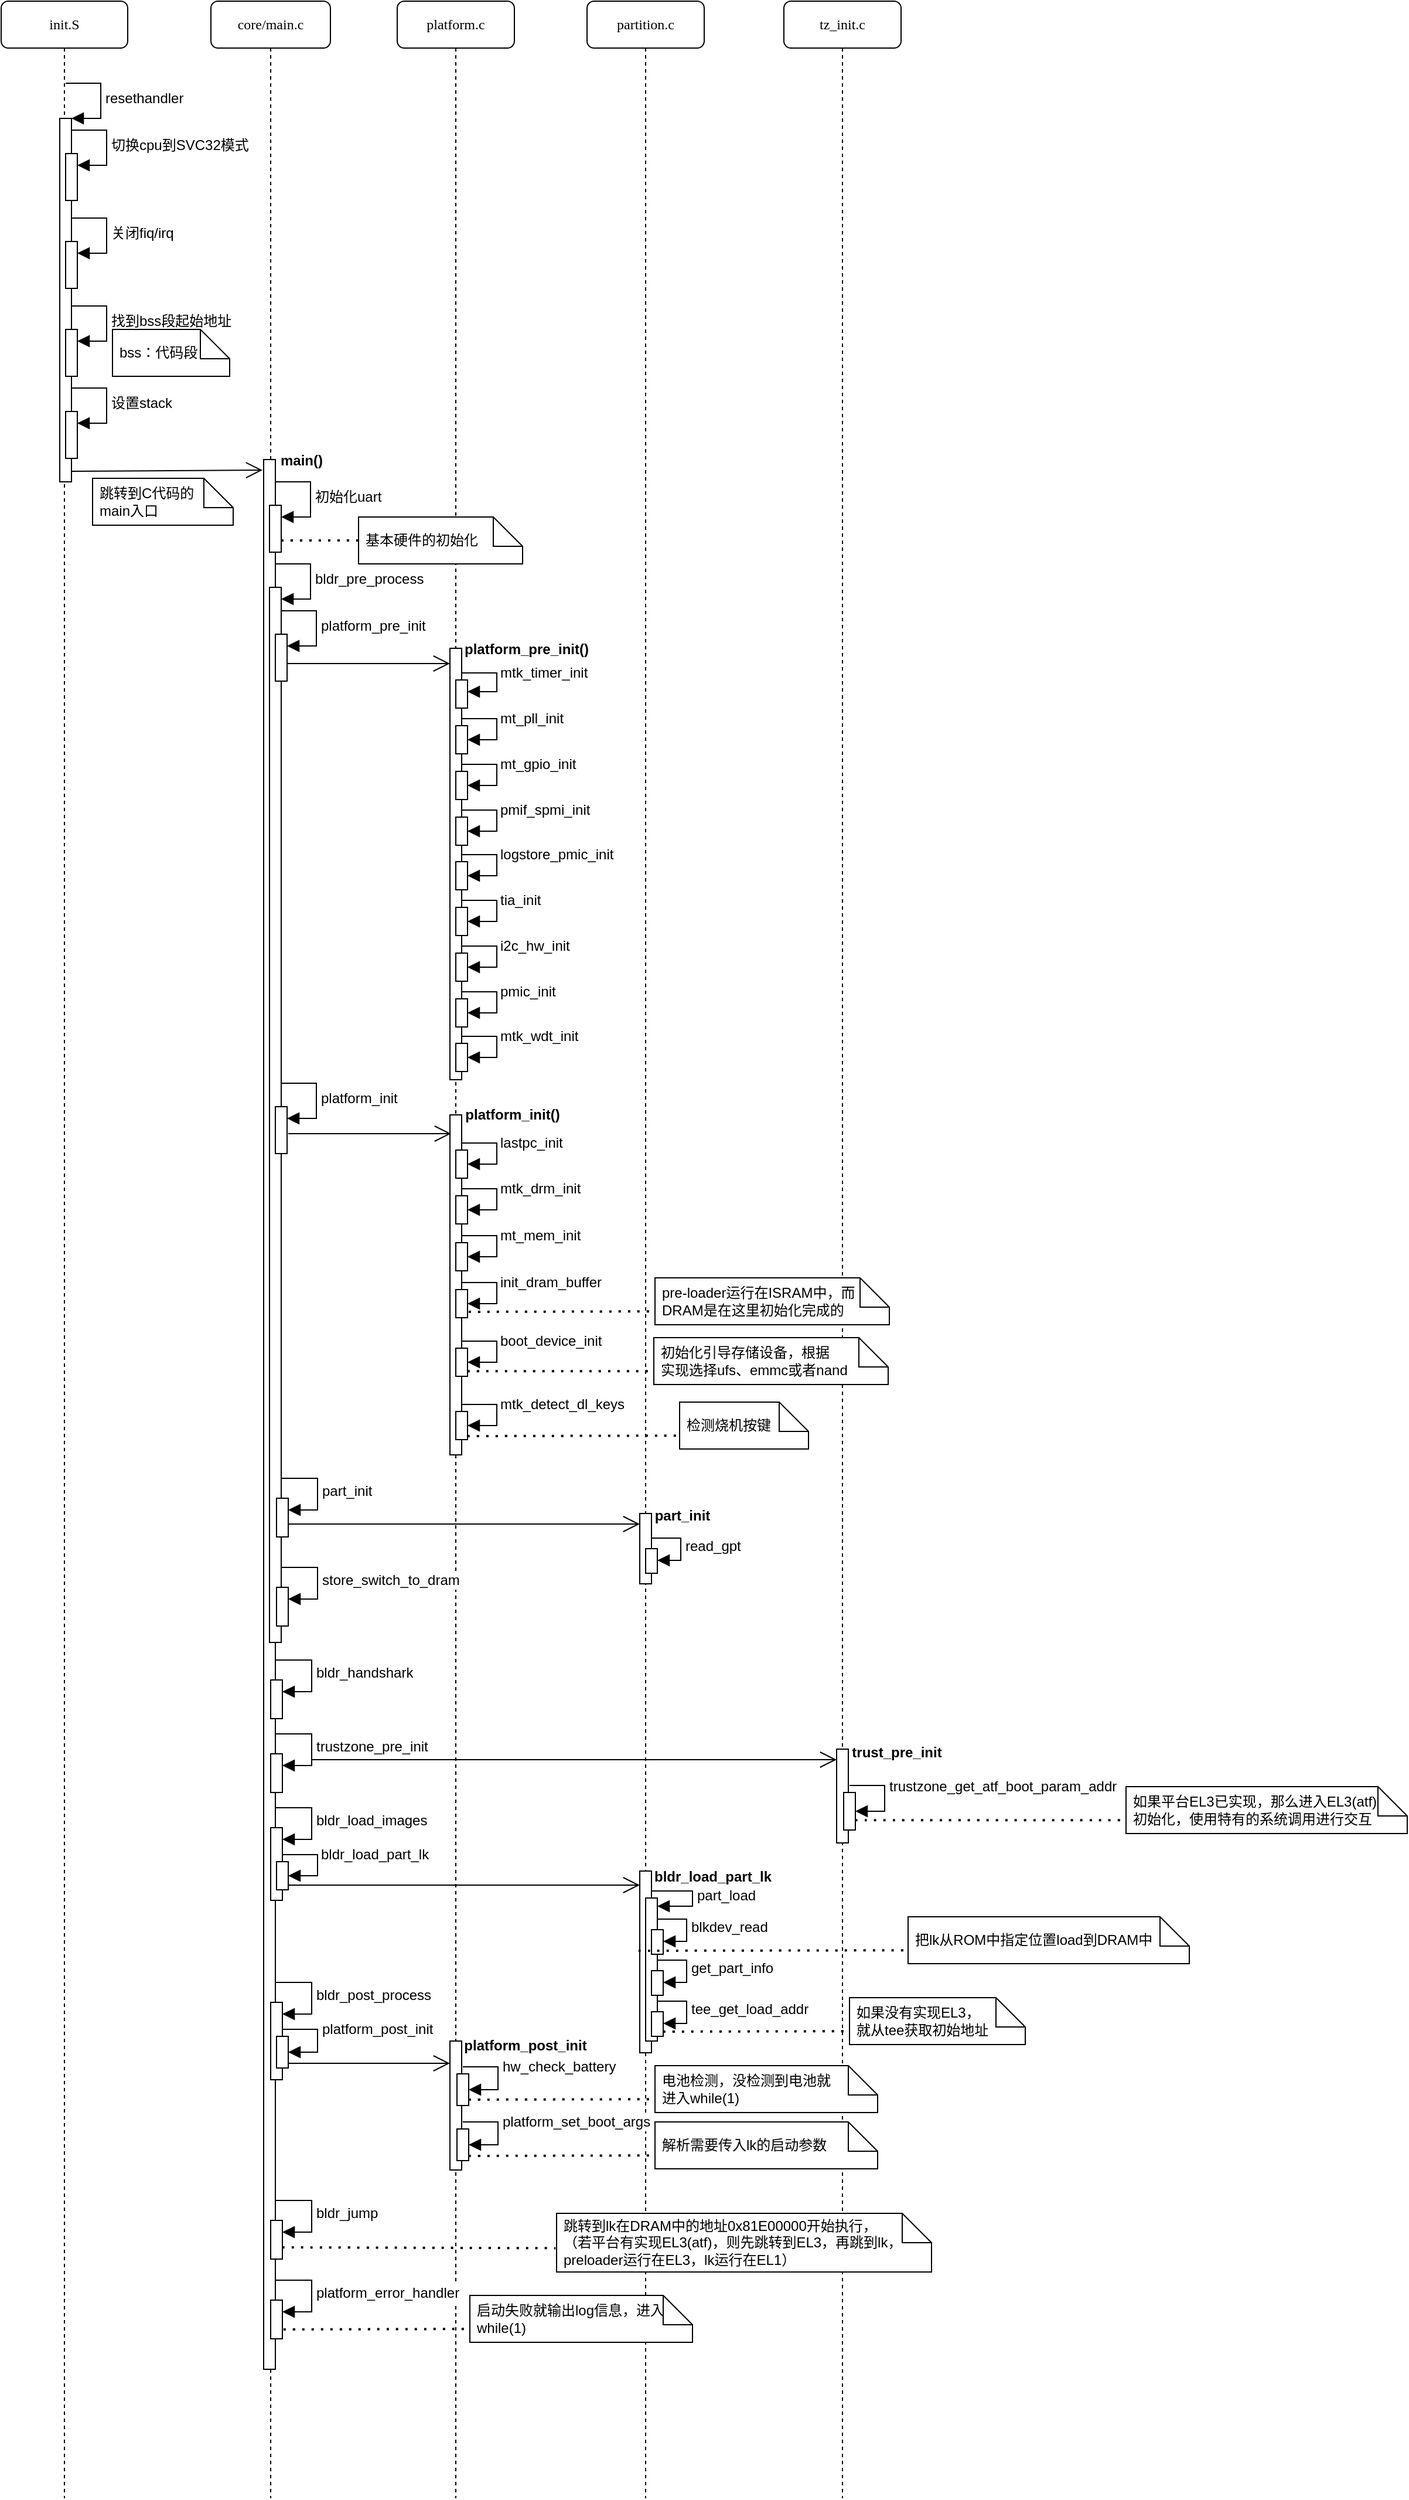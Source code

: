 <mxfile version="24.3.1" type="github">
  <diagram name="Page-1" id="13e1069c-82ec-6db2-03f1-153e76fe0fe0">
    <mxGraphModel dx="1520" dy="1689" grid="1" gridSize="10" guides="1" tooltips="1" connect="1" arrows="1" fold="1" page="1" pageScale="1" pageWidth="1100" pageHeight="850" background="none" math="0" shadow="0">
      <root>
        <mxCell id="0" />
        <mxCell id="1" parent="0" />
        <mxCell id="7baba1c4bc27f4b0-2" value="core/main.c" style="shape=umlLifeline;perimeter=lifelinePerimeter;whiteSpace=wrap;html=1;container=1;collapsible=0;recursiveResize=0;outlineConnect=0;rounded=1;shadow=0;comic=0;labelBackgroundColor=none;strokeWidth=1;fontFamily=Verdana;fontSize=12;align=center;" parent="1" vertex="1">
          <mxGeometry x="271" y="80" width="102" height="2130" as="geometry" />
        </mxCell>
        <mxCell id="7baba1c4bc27f4b0-10" value="" style="html=1;points=[];perimeter=orthogonalPerimeter;rounded=0;shadow=0;comic=0;labelBackgroundColor=none;strokeWidth=1;fontFamily=Verdana;fontSize=12;align=center;" parent="7baba1c4bc27f4b0-2" vertex="1">
          <mxGeometry x="45" y="391" width="10" height="1629" as="geometry" />
        </mxCell>
        <mxCell id="6mQwVuw__EwqTpGxD2V3-46" value="" style="html=1;points=[[0,0,0,0,5],[0,1,0,0,-5],[1,0,0,0,5],[1,1,0,0,-5]];perimeter=orthogonalPerimeter;outlineConnect=0;targetShapes=umlLifeline;portConstraint=eastwest;newEdgeStyle={&quot;curved&quot;:0,&quot;rounded&quot;:0};" vertex="1" parent="7baba1c4bc27f4b0-2">
          <mxGeometry x="50" y="430" width="10" height="40" as="geometry" />
        </mxCell>
        <mxCell id="6mQwVuw__EwqTpGxD2V3-47" value="初始化uart" style="html=1;align=left;spacingLeft=2;endArrow=block;rounded=0;edgeStyle=orthogonalEdgeStyle;curved=0;rounded=0;fontSize=12;startSize=8;endSize=8;" edge="1" target="6mQwVuw__EwqTpGxD2V3-46" parent="7baba1c4bc27f4b0-2">
          <mxGeometry relative="1" as="geometry">
            <mxPoint x="55" y="410" as="sourcePoint" />
            <Array as="points">
              <mxPoint x="85" y="440" />
            </Array>
          </mxGeometry>
        </mxCell>
        <mxCell id="6mQwVuw__EwqTpGxD2V3-48" value="" style="html=1;points=[[0,0,0,0,5],[0,1,0,0,-5],[1,0,0,0,5],[1,1,0,0,-5]];perimeter=orthogonalPerimeter;outlineConnect=0;targetShapes=umlLifeline;portConstraint=eastwest;newEdgeStyle={&quot;curved&quot;:0,&quot;rounded&quot;:0};" vertex="1" parent="7baba1c4bc27f4b0-2">
          <mxGeometry x="50" y="500" width="10" height="900" as="geometry" />
        </mxCell>
        <mxCell id="6mQwVuw__EwqTpGxD2V3-49" value="bldr_pre_process" style="html=1;align=left;spacingLeft=2;endArrow=block;rounded=0;edgeStyle=orthogonalEdgeStyle;curved=0;rounded=0;fontSize=12;startSize=8;endSize=8;" edge="1" target="6mQwVuw__EwqTpGxD2V3-48" parent="7baba1c4bc27f4b0-2">
          <mxGeometry relative="1" as="geometry">
            <mxPoint x="55" y="480" as="sourcePoint" />
            <Array as="points">
              <mxPoint x="85" y="510" />
            </Array>
          </mxGeometry>
        </mxCell>
        <mxCell id="6mQwVuw__EwqTpGxD2V3-54" value="" style="html=1;points=[[0,0,0,0,5],[0,1,0,0,-5],[1,0,0,0,5],[1,1,0,0,-5]];perimeter=orthogonalPerimeter;outlineConnect=0;targetShapes=umlLifeline;portConstraint=eastwest;newEdgeStyle={&quot;curved&quot;:0,&quot;rounded&quot;:0};" vertex="1" parent="7baba1c4bc27f4b0-2">
          <mxGeometry x="55" y="540" width="10" height="40" as="geometry" />
        </mxCell>
        <mxCell id="6mQwVuw__EwqTpGxD2V3-55" value="platform_pre_init" style="html=1;align=left;spacingLeft=2;endArrow=block;rounded=0;edgeStyle=orthogonalEdgeStyle;curved=0;rounded=0;fontSize=12;startSize=8;endSize=8;" edge="1" target="6mQwVuw__EwqTpGxD2V3-54" parent="7baba1c4bc27f4b0-2">
          <mxGeometry relative="1" as="geometry">
            <mxPoint x="60" y="520" as="sourcePoint" />
            <Array as="points">
              <mxPoint x="90" y="550" />
            </Array>
          </mxGeometry>
        </mxCell>
        <mxCell id="6mQwVuw__EwqTpGxD2V3-56" value="" style="endArrow=open;endFill=1;endSize=12;html=1;rounded=0;fontSize=12;curved=1;" edge="1" parent="7baba1c4bc27f4b0-2" target="7baba1c4bc27f4b0-13">
          <mxGeometry width="160" relative="1" as="geometry">
            <mxPoint x="65" y="565" as="sourcePoint" />
            <mxPoint x="225" y="565" as="targetPoint" />
          </mxGeometry>
        </mxCell>
        <mxCell id="6mQwVuw__EwqTpGxD2V3-57" value="main()" style="text;align=center;fontStyle=1;verticalAlign=middle;spacingLeft=3;spacingRight=3;strokeColor=none;rotatable=0;points=[[0,0.5],[1,0.5]];portConstraint=eastwest;html=1;" vertex="1" parent="7baba1c4bc27f4b0-2">
          <mxGeometry x="50" y="379" width="54" height="26" as="geometry" />
        </mxCell>
        <mxCell id="6mQwVuw__EwqTpGxD2V3-60" value="" style="html=1;points=[[0,0,0,0,5],[0,1,0,0,-5],[1,0,0,0,5],[1,1,0,0,-5]];perimeter=orthogonalPerimeter;outlineConnect=0;targetShapes=umlLifeline;portConstraint=eastwest;newEdgeStyle={&quot;curved&quot;:0,&quot;rounded&quot;:0};" vertex="1" parent="7baba1c4bc27f4b0-2">
          <mxGeometry x="55" y="943" width="10" height="40" as="geometry" />
        </mxCell>
        <mxCell id="6mQwVuw__EwqTpGxD2V3-61" value="platform_init" style="html=1;align=left;spacingLeft=2;endArrow=block;rounded=0;edgeStyle=orthogonalEdgeStyle;curved=0;rounded=0;fontSize=12;startSize=8;endSize=8;" edge="1" target="6mQwVuw__EwqTpGxD2V3-60" parent="7baba1c4bc27f4b0-2">
          <mxGeometry relative="1" as="geometry">
            <mxPoint x="60" y="923" as="sourcePoint" />
            <Array as="points">
              <mxPoint x="90" y="953" />
            </Array>
          </mxGeometry>
        </mxCell>
        <mxCell id="6mQwVuw__EwqTpGxD2V3-102" value="" style="endArrow=none;dashed=1;html=1;dashPattern=1 3;strokeWidth=2;rounded=0;fontSize=12;startSize=8;endSize=8;curved=1;entryX=0;entryY=0.5;entryDx=0;entryDy=0;" edge="1" parent="7baba1c4bc27f4b0-2" target="6mQwVuw__EwqTpGxD2V3-53">
          <mxGeometry width="50" height="50" relative="1" as="geometry">
            <mxPoint x="60" y="460" as="sourcePoint" />
            <mxPoint x="149.5" y="460" as="targetPoint" />
          </mxGeometry>
        </mxCell>
        <mxCell id="6mQwVuw__EwqTpGxD2V3-136" value="" style="endArrow=open;endFill=1;endSize=12;html=1;rounded=0;fontSize=12;curved=1;" edge="1" parent="7baba1c4bc27f4b0-2" target="6mQwVuw__EwqTpGxD2V3-135">
          <mxGeometry width="160" relative="1" as="geometry">
            <mxPoint x="66" y="1759" as="sourcePoint" />
            <mxPoint x="226" y="1759" as="targetPoint" />
          </mxGeometry>
        </mxCell>
        <mxCell id="6mQwVuw__EwqTpGxD2V3-156" value="" style="endArrow=open;endFill=1;endSize=12;html=1;rounded=0;fontSize=12;curved=1;" edge="1" parent="7baba1c4bc27f4b0-2" target="6mQwVuw__EwqTpGxD2V3-157">
          <mxGeometry width="160" relative="1" as="geometry">
            <mxPoint x="86" y="1500" as="sourcePoint" />
            <mxPoint x="246" y="1500" as="targetPoint" />
          </mxGeometry>
        </mxCell>
        <mxCell id="6mQwVuw__EwqTpGxD2V3-165" value="" style="endArrow=open;endFill=1;endSize=12;html=1;rounded=0;fontSize=12;curved=1;" edge="1" parent="7baba1c4bc27f4b0-2" target="6mQwVuw__EwqTpGxD2V3-164">
          <mxGeometry width="160" relative="1" as="geometry">
            <mxPoint x="66" y="1607" as="sourcePoint" />
            <mxPoint x="226" y="1607" as="targetPoint" />
          </mxGeometry>
        </mxCell>
        <mxCell id="6mQwVuw__EwqTpGxD2V3-188" value="" style="endArrow=open;endFill=1;endSize=12;html=1;rounded=0;fontSize=12;curved=1;" edge="1" parent="7baba1c4bc27f4b0-2" target="6mQwVuw__EwqTpGxD2V3-187">
          <mxGeometry width="160" relative="1" as="geometry">
            <mxPoint x="66" y="1299" as="sourcePoint" />
            <mxPoint x="226" y="1299" as="targetPoint" />
          </mxGeometry>
        </mxCell>
        <mxCell id="7baba1c4bc27f4b0-3" value="platform.c" style="shape=umlLifeline;perimeter=lifelinePerimeter;whiteSpace=wrap;html=1;container=1;collapsible=0;recursiveResize=0;outlineConnect=0;rounded=1;shadow=0;comic=0;labelBackgroundColor=none;strokeWidth=1;fontFamily=Verdana;fontSize=12;align=center;" parent="1" vertex="1">
          <mxGeometry x="430" y="80" width="100" height="2130" as="geometry" />
        </mxCell>
        <mxCell id="7baba1c4bc27f4b0-13" value="" style="html=1;points=[];perimeter=orthogonalPerimeter;rounded=0;shadow=0;comic=0;labelBackgroundColor=none;strokeWidth=1;fontFamily=Verdana;fontSize=12;align=center;" parent="7baba1c4bc27f4b0-3" vertex="1">
          <mxGeometry x="45" y="552" width="10" height="368" as="geometry" />
        </mxCell>
        <mxCell id="6mQwVuw__EwqTpGxD2V3-62" value="" style="html=1;points=[[0,0,0,0,5],[0,1,0,0,-5],[1,0,0,0,5],[1,1,0,0,-5]];perimeter=orthogonalPerimeter;outlineConnect=0;targetShapes=umlLifeline;portConstraint=eastwest;newEdgeStyle={&quot;curved&quot;:0,&quot;rounded&quot;:0};" vertex="1" parent="7baba1c4bc27f4b0-3">
          <mxGeometry x="50" y="579" width="10" height="24" as="geometry" />
        </mxCell>
        <mxCell id="6mQwVuw__EwqTpGxD2V3-63" value="mtk_timer_init" style="html=1;align=left;spacingLeft=2;endArrow=block;rounded=0;edgeStyle=orthogonalEdgeStyle;curved=0;rounded=0;fontSize=12;startSize=8;endSize=8;" edge="1" target="6mQwVuw__EwqTpGxD2V3-62" parent="7baba1c4bc27f4b0-3">
          <mxGeometry relative="1" as="geometry">
            <mxPoint x="55" y="559" as="sourcePoint" />
            <Array as="points">
              <mxPoint x="55" y="573" />
              <mxPoint x="85" y="573" />
              <mxPoint x="85" y="589" />
            </Array>
          </mxGeometry>
        </mxCell>
        <mxCell id="6mQwVuw__EwqTpGxD2V3-135" value="" style="html=1;points=[[0,0,0,0,5],[0,1,0,0,-5],[1,0,0,0,5],[1,1,0,0,-5]];perimeter=orthogonalPerimeter;outlineConnect=0;targetShapes=umlLifeline;portConstraint=eastwest;newEdgeStyle={&quot;curved&quot;:0,&quot;rounded&quot;:0};" vertex="1" parent="7baba1c4bc27f4b0-3">
          <mxGeometry x="45" y="1740" width="10" height="110" as="geometry" />
        </mxCell>
        <mxCell id="7baba1c4bc27f4b0-4" value="partition.c" style="shape=umlLifeline;perimeter=lifelinePerimeter;whiteSpace=wrap;html=1;container=1;collapsible=0;recursiveResize=0;outlineConnect=0;rounded=1;shadow=0;comic=0;labelBackgroundColor=none;strokeWidth=1;fontFamily=Verdana;fontSize=12;align=center;" parent="1" vertex="1">
          <mxGeometry x="592" y="80" width="100" height="2130" as="geometry" />
        </mxCell>
        <mxCell id="6mQwVuw__EwqTpGxD2V3-164" value="" style="html=1;points=[[0,0,0,0,5],[0,1,0,0,-5],[1,0,0,0,5],[1,1,0,0,-5]];perimeter=orthogonalPerimeter;outlineConnect=0;targetShapes=umlLifeline;portConstraint=eastwest;newEdgeStyle={&quot;curved&quot;:0,&quot;rounded&quot;:0};" vertex="1" parent="7baba1c4bc27f4b0-4">
          <mxGeometry x="45" y="1595" width="10" height="155" as="geometry" />
        </mxCell>
        <mxCell id="6mQwVuw__EwqTpGxD2V3-187" value="" style="html=1;points=[[0,0,0,0,5],[0,1,0,0,-5],[1,0,0,0,5],[1,1,0,0,-5]];perimeter=orthogonalPerimeter;outlineConnect=0;targetShapes=umlLifeline;portConstraint=eastwest;newEdgeStyle={&quot;curved&quot;:0,&quot;rounded&quot;:0};" vertex="1" parent="7baba1c4bc27f4b0-4">
          <mxGeometry x="45" y="1290" width="10" height="60" as="geometry" />
        </mxCell>
        <mxCell id="7baba1c4bc27f4b0-5" value="tz_init.c" style="shape=umlLifeline;perimeter=lifelinePerimeter;whiteSpace=wrap;html=1;container=1;collapsible=0;recursiveResize=0;outlineConnect=0;rounded=1;shadow=0;comic=0;labelBackgroundColor=none;strokeWidth=1;fontFamily=Verdana;fontSize=12;align=center;" parent="1" vertex="1">
          <mxGeometry x="760" y="80" width="100" height="2130" as="geometry" />
        </mxCell>
        <mxCell id="6mQwVuw__EwqTpGxD2V3-157" value="" style="html=1;points=[[0,0,0,0,5],[0,1,0,0,-5],[1,0,0,0,5],[1,1,0,0,-5]];perimeter=orthogonalPerimeter;outlineConnect=0;targetShapes=umlLifeline;portConstraint=eastwest;newEdgeStyle={&quot;curved&quot;:0,&quot;rounded&quot;:0};" vertex="1" parent="7baba1c4bc27f4b0-5">
          <mxGeometry x="45" y="1491" width="10" height="80" as="geometry" />
        </mxCell>
        <mxCell id="7baba1c4bc27f4b0-8" value="init.S" style="shape=umlLifeline;perimeter=lifelinePerimeter;whiteSpace=wrap;html=1;container=1;collapsible=0;recursiveResize=0;outlineConnect=0;rounded=1;shadow=0;comic=0;labelBackgroundColor=none;strokeWidth=1;fontFamily=Verdana;fontSize=12;align=center;" parent="1" vertex="1">
          <mxGeometry x="92" y="80" width="108" height="2130" as="geometry" />
        </mxCell>
        <mxCell id="7baba1c4bc27f4b0-9" value="" style="html=1;points=[];perimeter=orthogonalPerimeter;rounded=0;shadow=0;comic=0;labelBackgroundColor=none;strokeWidth=1;fontFamily=Verdana;fontSize=12;align=center;" parent="7baba1c4bc27f4b0-8" vertex="1">
          <mxGeometry x="50" y="100" width="10" height="310" as="geometry" />
        </mxCell>
        <mxCell id="6mQwVuw__EwqTpGxD2V3-3" value="resethandler" style="html=1;align=left;spacingLeft=2;endArrow=block;rounded=0;edgeStyle=orthogonalEdgeStyle;curved=0;rounded=0;fontSize=12;startSize=8;endSize=8;" edge="1" parent="7baba1c4bc27f4b0-8">
          <mxGeometry x="0.012" relative="1" as="geometry">
            <mxPoint x="55" y="70" as="sourcePoint" />
            <Array as="points">
              <mxPoint x="85" y="100" />
            </Array>
            <mxPoint x="60" y="100" as="targetPoint" />
            <mxPoint as="offset" />
          </mxGeometry>
        </mxCell>
        <mxCell id="6mQwVuw__EwqTpGxD2V3-4" value="" style="html=1;points=[[0,0,0,0,5],[0,1,0,0,-5],[1,0,0,0,5],[1,1,0,0,-5]];perimeter=orthogonalPerimeter;outlineConnect=0;targetShapes=umlLifeline;portConstraint=eastwest;newEdgeStyle={&quot;curved&quot;:0,&quot;rounded&quot;:0};" vertex="1" parent="7baba1c4bc27f4b0-8">
          <mxGeometry x="55" y="130" width="10" height="40" as="geometry" />
        </mxCell>
        <mxCell id="6mQwVuw__EwqTpGxD2V3-5" value="切换cpu到SVC32模式" style="html=1;align=left;spacingLeft=2;endArrow=block;rounded=0;edgeStyle=orthogonalEdgeStyle;curved=0;rounded=0;fontSize=12;startSize=8;endSize=8;" edge="1" target="6mQwVuw__EwqTpGxD2V3-4" parent="7baba1c4bc27f4b0-8">
          <mxGeometry relative="1" as="geometry">
            <mxPoint x="60" y="110" as="sourcePoint" />
            <Array as="points">
              <mxPoint x="90" y="140" />
            </Array>
          </mxGeometry>
        </mxCell>
        <mxCell id="6mQwVuw__EwqTpGxD2V3-6" value="" style="html=1;points=[[0,0,0,0,5],[0,1,0,0,-5],[1,0,0,0,5],[1,1,0,0,-5]];perimeter=orthogonalPerimeter;outlineConnect=0;targetShapes=umlLifeline;portConstraint=eastwest;newEdgeStyle={&quot;curved&quot;:0,&quot;rounded&quot;:0};" vertex="1" parent="7baba1c4bc27f4b0-8">
          <mxGeometry x="55" y="205" width="10" height="40" as="geometry" />
        </mxCell>
        <mxCell id="6mQwVuw__EwqTpGxD2V3-7" value="关闭fiq/irq" style="html=1;align=left;spacingLeft=2;endArrow=block;rounded=0;edgeStyle=orthogonalEdgeStyle;curved=0;rounded=0;fontSize=12;startSize=8;endSize=8;" edge="1" target="6mQwVuw__EwqTpGxD2V3-6" parent="7baba1c4bc27f4b0-8">
          <mxGeometry relative="1" as="geometry">
            <mxPoint x="60" y="185" as="sourcePoint" />
            <Array as="points">
              <mxPoint x="90" y="215" />
            </Array>
          </mxGeometry>
        </mxCell>
        <mxCell id="6mQwVuw__EwqTpGxD2V3-8" value="" style="html=1;points=[[0,0,0,0,5],[0,1,0,0,-5],[1,0,0,0,5],[1,1,0,0,-5]];perimeter=orthogonalPerimeter;outlineConnect=0;targetShapes=umlLifeline;portConstraint=eastwest;newEdgeStyle={&quot;curved&quot;:0,&quot;rounded&quot;:0};" vertex="1" parent="7baba1c4bc27f4b0-8">
          <mxGeometry x="55" y="280" width="10" height="40" as="geometry" />
        </mxCell>
        <mxCell id="6mQwVuw__EwqTpGxD2V3-9" value="找到bss段起始地址" style="html=1;align=left;spacingLeft=2;endArrow=block;rounded=0;edgeStyle=orthogonalEdgeStyle;curved=0;rounded=0;fontSize=12;startSize=8;endSize=8;" edge="1" target="6mQwVuw__EwqTpGxD2V3-8" parent="7baba1c4bc27f4b0-8">
          <mxGeometry relative="1" as="geometry">
            <mxPoint x="60" y="260" as="sourcePoint" />
            <Array as="points">
              <mxPoint x="90" y="290" />
            </Array>
          </mxGeometry>
        </mxCell>
        <mxCell id="6mQwVuw__EwqTpGxD2V3-15" value="" style="shape=note2;size=25;childLayout=stackLayout;horizontalStack=0;resizeParent=1;resizeParentMax=0;resizeLast=0;collapsible=0;marginBottom=0;html=1;container=1;" vertex="1" parent="7baba1c4bc27f4b0-8">
          <mxGeometry x="95" y="280" width="100" height="40" as="geometry" />
        </mxCell>
        <mxCell id="6mQwVuw__EwqTpGxD2V3-17" value="bss：代码段" style="text;html=1;strokeColor=none;fillColor=none;align=left;verticalAlign=middle;spacingLeft=4;spacingRight=4;overflow=hidden;rotatable=0;points=[[0,0.5],[1,0.5]];portConstraint=eastwest;whiteSpace=wrap;" vertex="1" parent="6mQwVuw__EwqTpGxD2V3-15">
          <mxGeometry width="100" height="40" as="geometry" />
        </mxCell>
        <mxCell id="6mQwVuw__EwqTpGxD2V3-24" value="" style="html=1;points=[[0,0,0,0,5],[0,1,0,0,-5],[1,0,0,0,5],[1,1,0,0,-5]];perimeter=orthogonalPerimeter;outlineConnect=0;targetShapes=umlLifeline;portConstraint=eastwest;newEdgeStyle={&quot;curved&quot;:0,&quot;rounded&quot;:0};" vertex="1" parent="7baba1c4bc27f4b0-8">
          <mxGeometry x="55" y="350" width="10" height="40" as="geometry" />
        </mxCell>
        <mxCell id="6mQwVuw__EwqTpGxD2V3-25" value="设置stack" style="html=1;align=left;spacingLeft=2;endArrow=block;rounded=0;edgeStyle=orthogonalEdgeStyle;curved=0;rounded=0;fontSize=12;startSize=8;endSize=8;" edge="1" target="6mQwVuw__EwqTpGxD2V3-24" parent="7baba1c4bc27f4b0-8">
          <mxGeometry x="0.012" relative="1" as="geometry">
            <mxPoint x="60" y="330" as="sourcePoint" />
            <Array as="points">
              <mxPoint x="90" y="360" />
            </Array>
            <mxPoint as="offset" />
          </mxGeometry>
        </mxCell>
        <mxCell id="6mQwVuw__EwqTpGxD2V3-30" value="" style="endArrow=open;endFill=1;endSize=12;html=1;rounded=0;fontSize=12;curved=1;" edge="1" parent="7baba1c4bc27f4b0-8">
          <mxGeometry width="160" relative="1" as="geometry">
            <mxPoint x="60" y="401" as="sourcePoint" />
            <mxPoint x="223" y="400" as="targetPoint" />
          </mxGeometry>
        </mxCell>
        <mxCell id="6mQwVuw__EwqTpGxD2V3-42" value="" style="shape=note2;size=25;childLayout=stackLayout;horizontalStack=0;resizeParent=1;resizeParentMax=0;resizeLast=0;collapsible=0;marginBottom=0;html=1;container=1;" vertex="1" parent="1">
          <mxGeometry x="170" y="487" width="120" height="40" as="geometry" />
        </mxCell>
        <mxCell id="6mQwVuw__EwqTpGxD2V3-43" value="跳转到C代码&lt;span style=&quot;background-color: initial;&quot;&gt;的&lt;/span&gt;&lt;div&gt;&lt;span style=&quot;background-color: initial;&quot;&gt;main&lt;/span&gt;&lt;span style=&quot;background-color: initial;&quot;&gt;入口&lt;/span&gt;&lt;/div&gt;" style="text;html=1;strokeColor=none;fillColor=none;align=left;verticalAlign=middle;spacingLeft=4;spacingRight=4;overflow=hidden;rotatable=0;points=[[0,0.5],[1,0.5]];portConstraint=eastwest;whiteSpace=wrap;" vertex="1" parent="6mQwVuw__EwqTpGxD2V3-42">
          <mxGeometry width="120" height="40" as="geometry" />
        </mxCell>
        <mxCell id="6mQwVuw__EwqTpGxD2V3-52" value="" style="shape=note2;size=25;childLayout=stackLayout;horizontalStack=0;resizeParent=1;resizeParentMax=0;resizeLast=0;collapsible=0;marginBottom=0;html=1;container=1;" vertex="1" parent="1">
          <mxGeometry x="397" y="520" width="140" height="40" as="geometry" />
        </mxCell>
        <mxCell id="6mQwVuw__EwqTpGxD2V3-53" value="基本硬件的&lt;span style=&quot;background-color: initial;&quot;&gt;初始化&lt;/span&gt;" style="text;html=1;strokeColor=none;fillColor=none;align=left;verticalAlign=middle;spacingLeft=4;spacingRight=4;overflow=hidden;rotatable=0;points=[[0,0.5],[1,0.5]];portConstraint=eastwest;whiteSpace=wrap;" vertex="1" parent="6mQwVuw__EwqTpGxD2V3-52">
          <mxGeometry width="140" height="40" as="geometry" />
        </mxCell>
        <mxCell id="6mQwVuw__EwqTpGxD2V3-59" value="platform_pre_init()" style="text;align=center;fontStyle=1;verticalAlign=middle;spacingLeft=3;spacingRight=3;strokeColor=none;rotatable=0;points=[[0,0.5],[1,0.5]];portConstraint=eastwest;html=1;" vertex="1" parent="1">
          <mxGeometry x="500" y="620" width="80" height="26" as="geometry" />
        </mxCell>
        <mxCell id="6mQwVuw__EwqTpGxD2V3-66" value="" style="html=1;points=[[0,0,0,0,5],[0,1,0,0,-5],[1,0,0,0,5],[1,1,0,0,-5]];perimeter=orthogonalPerimeter;outlineConnect=0;targetShapes=umlLifeline;portConstraint=eastwest;newEdgeStyle={&quot;curved&quot;:0,&quot;rounded&quot;:0};" vertex="1" parent="1">
          <mxGeometry x="480" y="698" width="10" height="24" as="geometry" />
        </mxCell>
        <mxCell id="6mQwVuw__EwqTpGxD2V3-67" value="mt_pll_init" style="html=1;align=left;spacingLeft=2;endArrow=block;rounded=0;edgeStyle=orthogonalEdgeStyle;curved=0;rounded=0;fontSize=12;startSize=8;endSize=8;" edge="1" parent="1" target="6mQwVuw__EwqTpGxD2V3-66">
          <mxGeometry relative="1" as="geometry">
            <mxPoint x="500" y="692" as="sourcePoint" />
            <Array as="points">
              <mxPoint x="485" y="692" />
              <mxPoint x="515" y="692" />
              <mxPoint x="515" y="708" />
            </Array>
          </mxGeometry>
        </mxCell>
        <mxCell id="6mQwVuw__EwqTpGxD2V3-68" value="" style="html=1;points=[[0,0,0,0,5],[0,1,0,0,-5],[1,0,0,0,5],[1,1,0,0,-5]];perimeter=orthogonalPerimeter;outlineConnect=0;targetShapes=umlLifeline;portConstraint=eastwest;newEdgeStyle={&quot;curved&quot;:0,&quot;rounded&quot;:0};" vertex="1" parent="1">
          <mxGeometry x="480" y="737" width="10" height="24" as="geometry" />
        </mxCell>
        <mxCell id="6mQwVuw__EwqTpGxD2V3-69" value="mt_gpio_init" style="html=1;align=left;spacingLeft=2;endArrow=block;rounded=0;edgeStyle=orthogonalEdgeStyle;curved=0;rounded=0;fontSize=12;startSize=8;endSize=8;" edge="1" parent="1" target="6mQwVuw__EwqTpGxD2V3-68">
          <mxGeometry x="0.004" relative="1" as="geometry">
            <mxPoint x="500" y="731" as="sourcePoint" />
            <Array as="points">
              <mxPoint x="485" y="731" />
              <mxPoint x="515" y="731" />
              <mxPoint x="515" y="747" />
            </Array>
            <mxPoint as="offset" />
          </mxGeometry>
        </mxCell>
        <mxCell id="6mQwVuw__EwqTpGxD2V3-70" value="" style="html=1;points=[[0,0,0,0,5],[0,1,0,0,-5],[1,0,0,0,5],[1,1,0,0,-5]];perimeter=orthogonalPerimeter;outlineConnect=0;targetShapes=umlLifeline;portConstraint=eastwest;newEdgeStyle={&quot;curved&quot;:0,&quot;rounded&quot;:0};" vertex="1" parent="1">
          <mxGeometry x="480" y="776" width="10" height="24" as="geometry" />
        </mxCell>
        <mxCell id="6mQwVuw__EwqTpGxD2V3-71" value="pmif_spmi_init" style="html=1;align=left;spacingLeft=2;endArrow=block;rounded=0;edgeStyle=orthogonalEdgeStyle;curved=0;rounded=0;fontSize=12;startSize=8;endSize=8;" edge="1" parent="1" target="6mQwVuw__EwqTpGxD2V3-70">
          <mxGeometry x="0.004" relative="1" as="geometry">
            <mxPoint x="500" y="770" as="sourcePoint" />
            <Array as="points">
              <mxPoint x="485" y="770" />
              <mxPoint x="515" y="770" />
              <mxPoint x="515" y="786" />
            </Array>
            <mxPoint as="offset" />
          </mxGeometry>
        </mxCell>
        <mxCell id="6mQwVuw__EwqTpGxD2V3-72" value="" style="html=1;points=[[0,0,0,0,5],[0,1,0,0,-5],[1,0,0,0,5],[1,1,0,0,-5]];perimeter=orthogonalPerimeter;outlineConnect=0;targetShapes=umlLifeline;portConstraint=eastwest;newEdgeStyle={&quot;curved&quot;:0,&quot;rounded&quot;:0};" vertex="1" parent="1">
          <mxGeometry x="480" y="814" width="10" height="24" as="geometry" />
        </mxCell>
        <mxCell id="6mQwVuw__EwqTpGxD2V3-73" value="logstore_pmic_init" style="html=1;align=left;spacingLeft=2;endArrow=block;rounded=0;edgeStyle=orthogonalEdgeStyle;curved=0;rounded=0;fontSize=12;startSize=8;endSize=8;" edge="1" parent="1" target="6mQwVuw__EwqTpGxD2V3-72">
          <mxGeometry x="0.004" relative="1" as="geometry">
            <mxPoint x="500" y="808" as="sourcePoint" />
            <Array as="points">
              <mxPoint x="485" y="808" />
              <mxPoint x="515" y="808" />
              <mxPoint x="515" y="824" />
            </Array>
            <mxPoint as="offset" />
          </mxGeometry>
        </mxCell>
        <mxCell id="6mQwVuw__EwqTpGxD2V3-74" value="" style="html=1;points=[[0,0,0,0,5],[0,1,0,0,-5],[1,0,0,0,5],[1,1,0,0,-5]];perimeter=orthogonalPerimeter;outlineConnect=0;targetShapes=umlLifeline;portConstraint=eastwest;newEdgeStyle={&quot;curved&quot;:0,&quot;rounded&quot;:0};" vertex="1" parent="1">
          <mxGeometry x="480" y="853" width="10" height="24" as="geometry" />
        </mxCell>
        <mxCell id="6mQwVuw__EwqTpGxD2V3-75" value="tia_init" style="html=1;align=left;spacingLeft=2;endArrow=block;rounded=0;edgeStyle=orthogonalEdgeStyle;curved=0;rounded=0;fontSize=12;startSize=8;endSize=8;" edge="1" parent="1" target="6mQwVuw__EwqTpGxD2V3-74">
          <mxGeometry x="0.004" relative="1" as="geometry">
            <mxPoint x="500" y="847" as="sourcePoint" />
            <Array as="points">
              <mxPoint x="485" y="847" />
              <mxPoint x="515" y="847" />
              <mxPoint x="515" y="863" />
            </Array>
            <mxPoint as="offset" />
          </mxGeometry>
        </mxCell>
        <mxCell id="6mQwVuw__EwqTpGxD2V3-77" value="" style="html=1;points=[[0,0,0,0,5],[0,1,0,0,-5],[1,0,0,0,5],[1,1,0,0,-5]];perimeter=orthogonalPerimeter;outlineConnect=0;targetShapes=umlLifeline;portConstraint=eastwest;newEdgeStyle={&quot;curved&quot;:0,&quot;rounded&quot;:0};" vertex="1" parent="1">
          <mxGeometry x="480" y="892" width="10" height="24" as="geometry" />
        </mxCell>
        <mxCell id="6mQwVuw__EwqTpGxD2V3-78" value="i2c_hw_init" style="html=1;align=left;spacingLeft=2;endArrow=block;rounded=0;edgeStyle=orthogonalEdgeStyle;curved=0;rounded=0;fontSize=12;startSize=8;endSize=8;" edge="1" parent="1" target="6mQwVuw__EwqTpGxD2V3-77">
          <mxGeometry x="0.004" relative="1" as="geometry">
            <mxPoint x="500" y="886" as="sourcePoint" />
            <Array as="points">
              <mxPoint x="485" y="886" />
              <mxPoint x="515" y="886" />
              <mxPoint x="515" y="902" />
            </Array>
            <mxPoint as="offset" />
          </mxGeometry>
        </mxCell>
        <mxCell id="6mQwVuw__EwqTpGxD2V3-79" value="" style="html=1;points=[[0,0,0,0,5],[0,1,0,0,-5],[1,0,0,0,5],[1,1,0,0,-5]];perimeter=orthogonalPerimeter;outlineConnect=0;targetShapes=umlLifeline;portConstraint=eastwest;newEdgeStyle={&quot;curved&quot;:0,&quot;rounded&quot;:0};" vertex="1" parent="1">
          <mxGeometry x="480" y="931" width="10" height="24" as="geometry" />
        </mxCell>
        <mxCell id="6mQwVuw__EwqTpGxD2V3-80" value="pmic_init" style="html=1;align=left;spacingLeft=2;endArrow=block;rounded=0;edgeStyle=orthogonalEdgeStyle;curved=0;rounded=0;fontSize=12;startSize=8;endSize=8;" edge="1" parent="1" target="6mQwVuw__EwqTpGxD2V3-79">
          <mxGeometry x="0.004" relative="1" as="geometry">
            <mxPoint x="500" y="925" as="sourcePoint" />
            <Array as="points">
              <mxPoint x="485" y="925" />
              <mxPoint x="515" y="925" />
              <mxPoint x="515" y="941" />
            </Array>
            <mxPoint as="offset" />
          </mxGeometry>
        </mxCell>
        <mxCell id="6mQwVuw__EwqTpGxD2V3-81" value="" style="html=1;points=[[0,0,0,0,5],[0,1,0,0,-5],[1,0,0,0,5],[1,1,0,0,-5]];perimeter=orthogonalPerimeter;outlineConnect=0;targetShapes=umlLifeline;portConstraint=eastwest;newEdgeStyle={&quot;curved&quot;:0,&quot;rounded&quot;:0};" vertex="1" parent="1">
          <mxGeometry x="480" y="969" width="10" height="24" as="geometry" />
        </mxCell>
        <mxCell id="6mQwVuw__EwqTpGxD2V3-82" value="mtk_wdt_init" style="html=1;align=left;spacingLeft=2;endArrow=block;rounded=0;edgeStyle=orthogonalEdgeStyle;curved=0;rounded=0;fontSize=12;startSize=8;endSize=8;" edge="1" parent="1" target="6mQwVuw__EwqTpGxD2V3-81">
          <mxGeometry x="0.004" relative="1" as="geometry">
            <mxPoint x="500" y="963" as="sourcePoint" />
            <Array as="points">
              <mxPoint x="485" y="963" />
              <mxPoint x="515" y="963" />
              <mxPoint x="515" y="979" />
            </Array>
            <mxPoint as="offset" />
          </mxGeometry>
        </mxCell>
        <mxCell id="6mQwVuw__EwqTpGxD2V3-83" value="" style="html=1;points=[];perimeter=orthogonalPerimeter;rounded=0;shadow=0;comic=0;labelBackgroundColor=none;strokeWidth=1;fontFamily=Verdana;fontSize=12;align=center;" vertex="1" parent="1">
          <mxGeometry x="475" y="1030" width="10" height="290" as="geometry" />
        </mxCell>
        <mxCell id="6mQwVuw__EwqTpGxD2V3-84" value="" style="endArrow=open;endFill=1;endSize=12;html=1;rounded=0;fontSize=12;curved=1;" edge="1" parent="1">
          <mxGeometry width="160" relative="1" as="geometry">
            <mxPoint x="337" y="1046" as="sourcePoint" />
            <mxPoint x="476" y="1046" as="targetPoint" />
          </mxGeometry>
        </mxCell>
        <mxCell id="6mQwVuw__EwqTpGxD2V3-85" value="platform_init()" style="text;align=center;fontStyle=1;verticalAlign=middle;spacingLeft=3;spacingRight=3;strokeColor=none;rotatable=0;points=[[0,0.5],[1,0.5]];portConstraint=eastwest;html=1;" vertex="1" parent="1">
          <mxGeometry x="488" y="1017" width="80" height="26" as="geometry" />
        </mxCell>
        <mxCell id="6mQwVuw__EwqTpGxD2V3-86" value="" style="html=1;points=[[0,0,0,0,5],[0,1,0,0,-5],[1,0,0,0,5],[1,1,0,0,-5]];perimeter=orthogonalPerimeter;outlineConnect=0;targetShapes=umlLifeline;portConstraint=eastwest;newEdgeStyle={&quot;curved&quot;:0,&quot;rounded&quot;:0};" vertex="1" parent="1">
          <mxGeometry x="480" y="1060" width="10" height="24" as="geometry" />
        </mxCell>
        <mxCell id="6mQwVuw__EwqTpGxD2V3-87" value="lastpc_init" style="html=1;align=left;spacingLeft=2;endArrow=block;rounded=0;edgeStyle=orthogonalEdgeStyle;curved=0;rounded=0;fontSize=12;startSize=8;endSize=8;" edge="1" parent="1" target="6mQwVuw__EwqTpGxD2V3-86">
          <mxGeometry x="0.004" relative="1" as="geometry">
            <mxPoint x="500" y="1054" as="sourcePoint" />
            <Array as="points">
              <mxPoint x="485" y="1054" />
              <mxPoint x="515" y="1054" />
              <mxPoint x="515" y="1070" />
            </Array>
            <mxPoint as="offset" />
          </mxGeometry>
        </mxCell>
        <mxCell id="6mQwVuw__EwqTpGxD2V3-88" value="" style="html=1;points=[[0,0,0,0,5],[0,1,0,0,-5],[1,0,0,0,5],[1,1,0,0,-5]];perimeter=orthogonalPerimeter;outlineConnect=0;targetShapes=umlLifeline;portConstraint=eastwest;newEdgeStyle={&quot;curved&quot;:0,&quot;rounded&quot;:0};" vertex="1" parent="1">
          <mxGeometry x="480" y="1099" width="10" height="24" as="geometry" />
        </mxCell>
        <mxCell id="6mQwVuw__EwqTpGxD2V3-89" value="mtk_drm_init" style="html=1;align=left;spacingLeft=2;endArrow=block;rounded=0;edgeStyle=orthogonalEdgeStyle;curved=0;rounded=0;fontSize=12;startSize=8;endSize=8;" edge="1" parent="1" target="6mQwVuw__EwqTpGxD2V3-88">
          <mxGeometry x="0.004" relative="1" as="geometry">
            <mxPoint x="500" y="1093" as="sourcePoint" />
            <Array as="points">
              <mxPoint x="485" y="1093" />
              <mxPoint x="515" y="1093" />
              <mxPoint x="515" y="1109" />
            </Array>
            <mxPoint as="offset" />
          </mxGeometry>
        </mxCell>
        <mxCell id="6mQwVuw__EwqTpGxD2V3-90" value="" style="html=1;points=[[0,0,0,0,5],[0,1,0,0,-5],[1,0,0,0,5],[1,1,0,0,-5]];perimeter=orthogonalPerimeter;outlineConnect=0;targetShapes=umlLifeline;portConstraint=eastwest;newEdgeStyle={&quot;curved&quot;:0,&quot;rounded&quot;:0};" vertex="1" parent="1">
          <mxGeometry x="480" y="1139" width="10" height="24" as="geometry" />
        </mxCell>
        <mxCell id="6mQwVuw__EwqTpGxD2V3-91" value="mt_mem_init" style="html=1;align=left;spacingLeft=2;endArrow=block;rounded=0;edgeStyle=orthogonalEdgeStyle;curved=0;rounded=0;fontSize=12;startSize=8;endSize=8;" edge="1" parent="1" target="6mQwVuw__EwqTpGxD2V3-90">
          <mxGeometry x="0.004" relative="1" as="geometry">
            <mxPoint x="500" y="1133" as="sourcePoint" />
            <Array as="points">
              <mxPoint x="485" y="1133" />
              <mxPoint x="515" y="1133" />
              <mxPoint x="515" y="1149" />
            </Array>
            <mxPoint as="offset" />
          </mxGeometry>
        </mxCell>
        <mxCell id="6mQwVuw__EwqTpGxD2V3-92" value="" style="html=1;points=[[0,0,0,0,5],[0,1,0,0,-5],[1,0,0,0,5],[1,1,0,0,-5]];perimeter=orthogonalPerimeter;outlineConnect=0;targetShapes=umlLifeline;portConstraint=eastwest;newEdgeStyle={&quot;curved&quot;:0,&quot;rounded&quot;:0};" vertex="1" parent="1">
          <mxGeometry x="480" y="1179" width="10" height="24" as="geometry" />
        </mxCell>
        <mxCell id="6mQwVuw__EwqTpGxD2V3-93" value="init_dram_buffer" style="html=1;align=left;spacingLeft=2;endArrow=block;rounded=0;edgeStyle=orthogonalEdgeStyle;curved=0;rounded=0;fontSize=12;startSize=8;endSize=8;" edge="1" parent="1" target="6mQwVuw__EwqTpGxD2V3-92">
          <mxGeometry x="0.004" relative="1" as="geometry">
            <mxPoint x="500" y="1173" as="sourcePoint" />
            <Array as="points">
              <mxPoint x="485" y="1173" />
              <mxPoint x="515" y="1173" />
              <mxPoint x="515" y="1189" />
            </Array>
            <mxPoint as="offset" />
          </mxGeometry>
        </mxCell>
        <mxCell id="6mQwVuw__EwqTpGxD2V3-94" value="" style="html=1;points=[[0,0,0,0,5],[0,1,0,0,-5],[1,0,0,0,5],[1,1,0,0,-5]];perimeter=orthogonalPerimeter;outlineConnect=0;targetShapes=umlLifeline;portConstraint=eastwest;newEdgeStyle={&quot;curved&quot;:0,&quot;rounded&quot;:0};" vertex="1" parent="1">
          <mxGeometry x="480" y="1229" width="10" height="24" as="geometry" />
        </mxCell>
        <mxCell id="6mQwVuw__EwqTpGxD2V3-95" value="boot_device_init" style="html=1;align=left;spacingLeft=2;endArrow=block;rounded=0;edgeStyle=orthogonalEdgeStyle;curved=0;rounded=0;fontSize=12;startSize=8;endSize=8;" edge="1" parent="1" target="6mQwVuw__EwqTpGxD2V3-94">
          <mxGeometry x="0.004" relative="1" as="geometry">
            <mxPoint x="500" y="1223" as="sourcePoint" />
            <Array as="points">
              <mxPoint x="485" y="1223" />
              <mxPoint x="515" y="1223" />
              <mxPoint x="515" y="1239" />
            </Array>
            <mxPoint as="offset" />
          </mxGeometry>
        </mxCell>
        <mxCell id="6mQwVuw__EwqTpGxD2V3-98" value="" style="shape=note2;size=25;childLayout=stackLayout;horizontalStack=0;resizeParent=1;resizeParentMax=0;resizeLast=0;collapsible=0;marginBottom=0;html=1;container=1;" vertex="1" parent="1">
          <mxGeometry x="649" y="1220" width="200" height="40" as="geometry" />
        </mxCell>
        <mxCell id="6mQwVuw__EwqTpGxD2V3-99" value="初始化引导存储设备，根据&lt;div&gt;实现选择ufs、emmc或者nand&lt;/div&gt;" style="text;html=1;strokeColor=none;fillColor=none;align=left;verticalAlign=middle;spacingLeft=4;spacingRight=4;overflow=hidden;rotatable=0;points=[[0,0.5],[1,0.5]];portConstraint=eastwest;whiteSpace=wrap;" vertex="1" parent="6mQwVuw__EwqTpGxD2V3-98">
          <mxGeometry width="200" height="40" as="geometry" />
        </mxCell>
        <mxCell id="6mQwVuw__EwqTpGxD2V3-104" value="" style="endArrow=none;dashed=1;html=1;dashPattern=1 3;strokeWidth=2;rounded=0;fontSize=12;startSize=8;endSize=8;curved=1;entryX=-0.013;entryY=0.715;entryDx=0;entryDy=0;entryPerimeter=0;" edge="1" parent="1" target="6mQwVuw__EwqTpGxD2V3-106">
          <mxGeometry width="50" height="50" relative="1" as="geometry">
            <mxPoint x="491" y="1198" as="sourcePoint" />
            <mxPoint x="656" y="1187" as="targetPoint" />
          </mxGeometry>
        </mxCell>
        <mxCell id="6mQwVuw__EwqTpGxD2V3-105" value="" style="shape=note2;size=25;childLayout=stackLayout;horizontalStack=0;resizeParent=1;resizeParentMax=0;resizeLast=0;collapsible=0;marginBottom=0;html=1;container=1;" vertex="1" parent="1">
          <mxGeometry x="650" y="1169" width="200" height="40" as="geometry" />
        </mxCell>
        <mxCell id="6mQwVuw__EwqTpGxD2V3-106" value="pre-loader运行在ISRAM中，而&lt;div&gt;DRAM是在这里初始化完成的&lt;/div&gt;" style="text;html=1;strokeColor=none;fillColor=none;align=left;verticalAlign=middle;spacingLeft=4;spacingRight=4;overflow=hidden;rotatable=0;points=[[0,0.5],[1,0.5]];portConstraint=eastwest;whiteSpace=wrap;" vertex="1" parent="6mQwVuw__EwqTpGxD2V3-105">
          <mxGeometry width="200" height="40" as="geometry" />
        </mxCell>
        <mxCell id="6mQwVuw__EwqTpGxD2V3-100" value="" style="endArrow=none;dashed=1;html=1;dashPattern=1 3;strokeWidth=2;rounded=0;fontSize=12;startSize=8;endSize=8;curved=1;entryX=-0.013;entryY=0.715;entryDx=0;entryDy=0;entryPerimeter=0;" edge="1" parent="1" source="6mQwVuw__EwqTpGxD2V3-94" target="6mQwVuw__EwqTpGxD2V3-99">
          <mxGeometry width="50" height="50" relative="1" as="geometry">
            <mxPoint x="490" y="1239" as="sourcePoint" />
            <mxPoint x="655" y="1228" as="targetPoint" />
          </mxGeometry>
        </mxCell>
        <mxCell id="6mQwVuw__EwqTpGxD2V3-107" value="" style="html=1;points=[[0,0,0,0,5],[0,1,0,0,-5],[1,0,0,0,5],[1,1,0,0,-5]];perimeter=orthogonalPerimeter;outlineConnect=0;targetShapes=umlLifeline;portConstraint=eastwest;newEdgeStyle={&quot;curved&quot;:0,&quot;rounded&quot;:0};" vertex="1" parent="1">
          <mxGeometry x="480" y="1283" width="10" height="24" as="geometry" />
        </mxCell>
        <mxCell id="6mQwVuw__EwqTpGxD2V3-108" value="mtk_detect_dl_keys" style="html=1;align=left;spacingLeft=2;endArrow=block;rounded=0;edgeStyle=orthogonalEdgeStyle;curved=0;rounded=0;fontSize=12;startSize=8;endSize=8;" edge="1" parent="1" target="6mQwVuw__EwqTpGxD2V3-107">
          <mxGeometry x="0.004" relative="1" as="geometry">
            <mxPoint x="500" y="1277" as="sourcePoint" />
            <Array as="points">
              <mxPoint x="485" y="1277" />
              <mxPoint x="515" y="1277" />
              <mxPoint x="515" y="1293" />
            </Array>
            <mxPoint as="offset" />
          </mxGeometry>
        </mxCell>
        <mxCell id="6mQwVuw__EwqTpGxD2V3-111" value="" style="endArrow=none;dashed=1;html=1;dashPattern=1 3;strokeWidth=2;rounded=0;fontSize=12;startSize=8;endSize=8;curved=1;entryX=-0.013;entryY=0.715;entryDx=0;entryDy=0;entryPerimeter=0;" edge="1" parent="1" target="6mQwVuw__EwqTpGxD2V3-113">
          <mxGeometry width="50" height="50" relative="1" as="geometry">
            <mxPoint x="490" y="1304" as="sourcePoint" />
            <mxPoint x="655" y="1293" as="targetPoint" />
          </mxGeometry>
        </mxCell>
        <mxCell id="6mQwVuw__EwqTpGxD2V3-112" value="" style="shape=note2;size=25;childLayout=stackLayout;horizontalStack=0;resizeParent=1;resizeParentMax=0;resizeLast=0;collapsible=0;marginBottom=0;html=1;container=1;" vertex="1" parent="1">
          <mxGeometry x="671" y="1275" width="110" height="40" as="geometry" />
        </mxCell>
        <mxCell id="6mQwVuw__EwqTpGxD2V3-113" value="检测烧机按键" style="text;html=1;strokeColor=none;fillColor=none;align=left;verticalAlign=middle;spacingLeft=4;spacingRight=4;overflow=hidden;rotatable=0;points=[[0,0.5],[1,0.5]];portConstraint=eastwest;whiteSpace=wrap;" vertex="1" parent="6mQwVuw__EwqTpGxD2V3-112">
          <mxGeometry width="110" height="40" as="geometry" />
        </mxCell>
        <mxCell id="6mQwVuw__EwqTpGxD2V3-114" value="" style="html=1;points=[[0,0,0,0,5],[0,1,0,0,-5],[1,0,0,0,5],[1,1,0,0,-5]];perimeter=orthogonalPerimeter;outlineConnect=0;targetShapes=umlLifeline;portConstraint=eastwest;newEdgeStyle={&quot;curved&quot;:0,&quot;rounded&quot;:0};" vertex="1" parent="1">
          <mxGeometry x="327" y="1357" width="10" height="33" as="geometry" />
        </mxCell>
        <mxCell id="6mQwVuw__EwqTpGxD2V3-115" value="part_init" style="html=1;align=left;spacingLeft=2;endArrow=block;rounded=0;edgeStyle=orthogonalEdgeStyle;curved=0;rounded=0;fontSize=12;startSize=8;endSize=8;" edge="1" parent="1" target="6mQwVuw__EwqTpGxD2V3-114">
          <mxGeometry relative="1" as="geometry">
            <mxPoint x="331" y="1340" as="sourcePoint" />
            <Array as="points">
              <mxPoint x="362" y="1367" />
            </Array>
          </mxGeometry>
        </mxCell>
        <mxCell id="6mQwVuw__EwqTpGxD2V3-116" value="" style="html=1;points=[[0,0,0,0,5],[0,1,0,0,-5],[1,0,0,0,5],[1,1,0,0,-5]];perimeter=orthogonalPerimeter;outlineConnect=0;targetShapes=umlLifeline;portConstraint=eastwest;newEdgeStyle={&quot;curved&quot;:0,&quot;rounded&quot;:0};" vertex="1" parent="1">
          <mxGeometry x="327" y="1433" width="10" height="33" as="geometry" />
        </mxCell>
        <mxCell id="6mQwVuw__EwqTpGxD2V3-117" value="store_switch_to_dram" style="html=1;align=left;spacingLeft=2;endArrow=block;rounded=0;edgeStyle=orthogonalEdgeStyle;curved=0;rounded=0;fontSize=12;startSize=8;endSize=8;" edge="1" parent="1" target="6mQwVuw__EwqTpGxD2V3-116">
          <mxGeometry relative="1" as="geometry">
            <mxPoint x="331" y="1416" as="sourcePoint" />
            <Array as="points">
              <mxPoint x="362" y="1443" />
            </Array>
          </mxGeometry>
        </mxCell>
        <mxCell id="6mQwVuw__EwqTpGxD2V3-118" value="" style="html=1;points=[[0,0,0,0,5],[0,1,0,0,-5],[1,0,0,0,5],[1,1,0,0,-5]];perimeter=orthogonalPerimeter;outlineConnect=0;targetShapes=umlLifeline;portConstraint=eastwest;newEdgeStyle={&quot;curved&quot;:0,&quot;rounded&quot;:0};" vertex="1" parent="1">
          <mxGeometry x="322" y="1512" width="10" height="33" as="geometry" />
        </mxCell>
        <mxCell id="6mQwVuw__EwqTpGxD2V3-119" value="bldr_handshark" style="html=1;align=left;spacingLeft=2;endArrow=block;rounded=0;edgeStyle=orthogonalEdgeStyle;curved=0;rounded=0;fontSize=12;startSize=8;endSize=8;" edge="1" parent="1" target="6mQwVuw__EwqTpGxD2V3-118">
          <mxGeometry relative="1" as="geometry">
            <mxPoint x="326" y="1495" as="sourcePoint" />
            <Array as="points">
              <mxPoint x="357" y="1522" />
            </Array>
          </mxGeometry>
        </mxCell>
        <mxCell id="6mQwVuw__EwqTpGxD2V3-120" value="" style="html=1;points=[[0,0,0,0,5],[0,1,0,0,-5],[1,0,0,0,5],[1,1,0,0,-5]];perimeter=orthogonalPerimeter;outlineConnect=0;targetShapes=umlLifeline;portConstraint=eastwest;newEdgeStyle={&quot;curved&quot;:0,&quot;rounded&quot;:0};" vertex="1" parent="1">
          <mxGeometry x="322" y="1575" width="10" height="33" as="geometry" />
        </mxCell>
        <mxCell id="6mQwVuw__EwqTpGxD2V3-121" value="trustzone_pre_init" style="html=1;align=left;spacingLeft=2;endArrow=block;rounded=0;edgeStyle=orthogonalEdgeStyle;curved=0;rounded=0;fontSize=12;startSize=8;endSize=8;" edge="1" parent="1" target="6mQwVuw__EwqTpGxD2V3-120">
          <mxGeometry relative="1" as="geometry">
            <mxPoint x="326" y="1558" as="sourcePoint" />
            <Array as="points">
              <mxPoint x="357" y="1585" />
            </Array>
          </mxGeometry>
        </mxCell>
        <mxCell id="6mQwVuw__EwqTpGxD2V3-122" value="" style="html=1;points=[[0,0,0,0,5],[0,1,0,0,-5],[1,0,0,0,5],[1,1,0,0,-5]];perimeter=orthogonalPerimeter;outlineConnect=0;targetShapes=umlLifeline;portConstraint=eastwest;newEdgeStyle={&quot;curved&quot;:0,&quot;rounded&quot;:0};" vertex="1" parent="1">
          <mxGeometry x="322" y="1638" width="10" height="62" as="geometry" />
        </mxCell>
        <mxCell id="6mQwVuw__EwqTpGxD2V3-123" value="bldr_load_images&lt;span style=&quot;color: rgba(0, 0, 0, 0); font-family: monospace; font-size: 0px; background-color: rgb(251, 251, 251);&quot;&gt;%3CmxGraphModel%3E%3Croot%3E%3CmxCell%20id%3D%220%22%2F%3E%3CmxCell%20id%3D%221%22%20parent%3D%220%22%2F%3E%3CmxCell%20id%3D%222%22%20value%3D%22%22%20style%3D%22html%3D1%3Bpoints%3D%5B%5B0%2C0%2C0%2C0%2C5%5D%2C%5B0%2C1%2C0%2C0%2C-5%5D%2C%5B1%2C0%2C0%2C0%2C5%5D%2C%5B1%2C1%2C0%2C0%2C-5%5D%5D%3Bperimeter%3DorthogonalPerimeter%3BoutlineConnect%3D0%3BtargetShapes%3DumlLifeline%3BportConstraint%3Deastwest%3BnewEdgeStyle%3D%7B%26quot%3Bcurved%26quot%3B%3A0%2C%26quot%3Brounded%26quot%3B%3A0%7D%3B%22%20vertex%3D%221%22%20parent%3D%221%22%3E%3CmxGeometry%20x%3D%22322%22%20y%3D%221512%22%20width%3D%2210%22%20height%3D%2233%22%20as%3D%22geometry%22%2F%3E%3C%2FmxCell%3E%3CmxCell%20id%3D%223%22%20value%3D%22bldr_handshark%22%20style%3D%22html%3D1%3Balign%3Dleft%3BspacingLeft%3D2%3BendArrow%3Dblock%3Brounded%3D0%3BedgeStyle%3DorthogonalEdgeStyle%3Bcurved%3D0%3Brounded%3D0%3BfontSize%3D12%3BstartSize%3D8%3BendSize%3D8%3B%22%20edge%3D%221%22%20target%3D%222%22%20parent%3D%221%22%3E%3CmxGeometry%20relative%3D%221%22%20as%3D%22geometry%22%3E%3CmxPoint%20x%3D%22326%22%20y%3D%221495%22%20as%3D%22sourcePoint%22%2F%3E%3CArray%20as%3D%22points%22%3E%3CmxPoint%20x%3D%22357%22%20y%3D%221522%22%2F%3E%3C%2FArray%3E%3C%2FmxGeometry%3E%3C%2FmxCell%3E%3C%2Froot%3E%3C%2FmxGraphModel%3E&lt;/span&gt;" style="html=1;align=left;spacingLeft=2;endArrow=block;rounded=0;edgeStyle=orthogonalEdgeStyle;curved=0;rounded=0;fontSize=12;startSize=8;endSize=8;" edge="1" parent="1" target="6mQwVuw__EwqTpGxD2V3-122">
          <mxGeometry relative="1" as="geometry">
            <mxPoint x="326" y="1621" as="sourcePoint" />
            <Array as="points">
              <mxPoint x="357" y="1648" />
            </Array>
          </mxGeometry>
        </mxCell>
        <mxCell id="6mQwVuw__EwqTpGxD2V3-124" value="" style="html=1;points=[[0,0,0,0,5],[0,1,0,0,-5],[1,0,0,0,5],[1,1,0,0,-5]];perimeter=orthogonalPerimeter;outlineConnect=0;targetShapes=umlLifeline;portConstraint=eastwest;newEdgeStyle={&quot;curved&quot;:0,&quot;rounded&quot;:0};" vertex="1" parent="1">
          <mxGeometry x="322" y="1787" width="10" height="66" as="geometry" />
        </mxCell>
        <mxCell id="6mQwVuw__EwqTpGxD2V3-125" value="bldr_post_process" style="html=1;align=left;spacingLeft=2;endArrow=block;rounded=0;edgeStyle=orthogonalEdgeStyle;curved=0;rounded=0;fontSize=12;startSize=8;endSize=8;" edge="1" parent="1" target="6mQwVuw__EwqTpGxD2V3-124">
          <mxGeometry relative="1" as="geometry">
            <mxPoint x="326" y="1770" as="sourcePoint" />
            <Array as="points">
              <mxPoint x="357" y="1797" />
            </Array>
          </mxGeometry>
        </mxCell>
        <mxCell id="6mQwVuw__EwqTpGxD2V3-126" value="" style="html=1;points=[[0,0,0,0,5],[0,1,0,0,-5],[1,0,0,0,5],[1,1,0,0,-5]];perimeter=orthogonalPerimeter;outlineConnect=0;targetShapes=umlLifeline;portConstraint=eastwest;newEdgeStyle={&quot;curved&quot;:0,&quot;rounded&quot;:0};" vertex="1" parent="1">
          <mxGeometry x="322" y="1973" width="10" height="33" as="geometry" />
        </mxCell>
        <mxCell id="6mQwVuw__EwqTpGxD2V3-127" value="bldr_jump" style="html=1;align=left;spacingLeft=2;endArrow=block;rounded=0;edgeStyle=orthogonalEdgeStyle;curved=0;rounded=0;fontSize=12;startSize=8;endSize=8;" edge="1" parent="1" target="6mQwVuw__EwqTpGxD2V3-126">
          <mxGeometry relative="1" as="geometry">
            <mxPoint x="326" y="1956" as="sourcePoint" />
            <Array as="points">
              <mxPoint x="357" y="1983" />
            </Array>
          </mxGeometry>
        </mxCell>
        <mxCell id="6mQwVuw__EwqTpGxD2V3-128" value="" style="html=1;points=[[0,0,0,0,5],[0,1,0,0,-5],[1,0,0,0,5],[1,1,0,0,-5]];perimeter=orthogonalPerimeter;outlineConnect=0;targetShapes=umlLifeline;portConstraint=eastwest;newEdgeStyle={&quot;curved&quot;:0,&quot;rounded&quot;:0};" vertex="1" parent="1">
          <mxGeometry x="322" y="2041" width="10" height="33" as="geometry" />
        </mxCell>
        <mxCell id="6mQwVuw__EwqTpGxD2V3-129" value="platform_error_handler" style="html=1;align=left;spacingLeft=2;endArrow=block;rounded=0;edgeStyle=orthogonalEdgeStyle;curved=0;rounded=0;fontSize=12;startSize=8;endSize=8;" edge="1" parent="1" target="6mQwVuw__EwqTpGxD2V3-128">
          <mxGeometry relative="1" as="geometry">
            <mxPoint x="326" y="2024" as="sourcePoint" />
            <Array as="points">
              <mxPoint x="357" y="2051" />
            </Array>
          </mxGeometry>
        </mxCell>
        <mxCell id="6mQwVuw__EwqTpGxD2V3-131" value="" style="html=1;points=[[0,0,0,0,5],[0,1,0,0,-5],[1,0,0,0,5],[1,1,0,0,-5]];perimeter=orthogonalPerimeter;outlineConnect=0;targetShapes=umlLifeline;portConstraint=eastwest;newEdgeStyle={&quot;curved&quot;:0,&quot;rounded&quot;:0};" vertex="1" parent="1">
          <mxGeometry x="327" y="1667" width="10" height="24" as="geometry" />
        </mxCell>
        <mxCell id="6mQwVuw__EwqTpGxD2V3-132" value="bldr_load_part_lk" style="html=1;align=left;spacingLeft=2;endArrow=block;rounded=0;edgeStyle=orthogonalEdgeStyle;curved=0;rounded=0;fontSize=12;startSize=8;endSize=8;" edge="1" parent="1" target="6mQwVuw__EwqTpGxD2V3-131">
          <mxGeometry x="0.004" relative="1" as="geometry">
            <mxPoint x="347" y="1661" as="sourcePoint" />
            <Array as="points">
              <mxPoint x="332" y="1661" />
              <mxPoint x="362" y="1661" />
              <mxPoint x="362" y="1677" />
            </Array>
            <mxPoint as="offset" />
          </mxGeometry>
        </mxCell>
        <mxCell id="6mQwVuw__EwqTpGxD2V3-133" value="" style="html=1;points=[[0,0,0,0,5],[0,1,0,0,-5],[1,0,0,0,5],[1,1,0,0,-5]];perimeter=orthogonalPerimeter;outlineConnect=0;targetShapes=umlLifeline;portConstraint=eastwest;newEdgeStyle={&quot;curved&quot;:0,&quot;rounded&quot;:0};" vertex="1" parent="1">
          <mxGeometry x="327" y="1816" width="10" height="27" as="geometry" />
        </mxCell>
        <mxCell id="6mQwVuw__EwqTpGxD2V3-134" value="platform_post_init" style="html=1;align=left;spacingLeft=2;endArrow=block;rounded=0;edgeStyle=orthogonalEdgeStyle;curved=0;rounded=0;fontSize=12;startSize=8;endSize=8;" edge="1" parent="1" target="6mQwVuw__EwqTpGxD2V3-133">
          <mxGeometry x="0.004" relative="1" as="geometry">
            <mxPoint x="347" y="1810" as="sourcePoint" />
            <Array as="points">
              <mxPoint x="332" y="1810" />
              <mxPoint x="362" y="1810" />
              <mxPoint x="362" y="1826" />
            </Array>
            <mxPoint as="offset" />
          </mxGeometry>
        </mxCell>
        <mxCell id="6mQwVuw__EwqTpGxD2V3-138" value="platform_post_init" style="text;align=center;fontStyle=1;verticalAlign=middle;spacingLeft=3;spacingRight=3;strokeColor=none;rotatable=0;points=[[0,0.5],[1,0.5]];portConstraint=eastwest;html=1;" vertex="1" parent="1">
          <mxGeometry x="499" y="1811" width="80" height="26" as="geometry" />
        </mxCell>
        <mxCell id="6mQwVuw__EwqTpGxD2V3-139" value="" style="html=1;points=[[0,0,0,0,5],[0,1,0,0,-5],[1,0,0,0,5],[1,1,0,0,-5]];perimeter=orthogonalPerimeter;outlineConnect=0;targetShapes=umlLifeline;portConstraint=eastwest;newEdgeStyle={&quot;curved&quot;:0,&quot;rounded&quot;:0};" vertex="1" parent="1">
          <mxGeometry x="481" y="1848" width="10" height="27" as="geometry" />
        </mxCell>
        <mxCell id="6mQwVuw__EwqTpGxD2V3-140" value="hw_check_battery" style="html=1;align=left;spacingLeft=2;endArrow=block;rounded=0;edgeStyle=orthogonalEdgeStyle;curved=0;rounded=0;fontSize=12;startSize=8;endSize=8;" edge="1" parent="1" target="6mQwVuw__EwqTpGxD2V3-139">
          <mxGeometry x="0.004" relative="1" as="geometry">
            <mxPoint x="501" y="1842" as="sourcePoint" />
            <Array as="points">
              <mxPoint x="486" y="1842" />
              <mxPoint x="516" y="1842" />
              <mxPoint x="516" y="1858" />
            </Array>
            <mxPoint as="offset" />
          </mxGeometry>
        </mxCell>
        <mxCell id="6mQwVuw__EwqTpGxD2V3-141" value="" style="html=1;points=[[0,0,0,0,5],[0,1,0,0,-5],[1,0,0,0,5],[1,1,0,0,-5]];perimeter=orthogonalPerimeter;outlineConnect=0;targetShapes=umlLifeline;portConstraint=eastwest;newEdgeStyle={&quot;curved&quot;:0,&quot;rounded&quot;:0};" vertex="1" parent="1">
          <mxGeometry x="481" y="1895" width="10" height="27" as="geometry" />
        </mxCell>
        <mxCell id="6mQwVuw__EwqTpGxD2V3-142" value="platform_set_boot_args" style="html=1;align=left;spacingLeft=2;endArrow=block;rounded=0;edgeStyle=orthogonalEdgeStyle;curved=0;rounded=0;fontSize=12;startSize=8;endSize=8;" edge="1" parent="1" target="6mQwVuw__EwqTpGxD2V3-141">
          <mxGeometry x="0.004" relative="1" as="geometry">
            <mxPoint x="501" y="1889" as="sourcePoint" />
            <Array as="points">
              <mxPoint x="486" y="1889" />
              <mxPoint x="516" y="1889" />
              <mxPoint x="516" y="1905" />
            </Array>
            <mxPoint as="offset" />
          </mxGeometry>
        </mxCell>
        <mxCell id="6mQwVuw__EwqTpGxD2V3-143" value="" style="endArrow=none;dashed=1;html=1;dashPattern=1 3;strokeWidth=2;rounded=0;fontSize=12;startSize=8;endSize=8;curved=1;entryX=-0.013;entryY=0.715;entryDx=0;entryDy=0;entryPerimeter=0;" edge="1" parent="1" target="6mQwVuw__EwqTpGxD2V3-145">
          <mxGeometry width="50" height="50" relative="1" as="geometry">
            <mxPoint x="491" y="1918" as="sourcePoint" />
            <mxPoint x="656" y="1907" as="targetPoint" />
          </mxGeometry>
        </mxCell>
        <mxCell id="6mQwVuw__EwqTpGxD2V3-144" value="" style="shape=note2;size=25;childLayout=stackLayout;horizontalStack=0;resizeParent=1;resizeParentMax=0;resizeLast=0;collapsible=0;marginBottom=0;html=1;container=1;" vertex="1" parent="1">
          <mxGeometry x="650" y="1889" width="190" height="40" as="geometry" />
        </mxCell>
        <mxCell id="6mQwVuw__EwqTpGxD2V3-145" value="解析需要传入&lt;span style=&quot;background-color: initial;&quot;&gt;lk的启动参数&lt;/span&gt;" style="text;html=1;strokeColor=none;fillColor=none;align=left;verticalAlign=middle;spacingLeft=4;spacingRight=4;overflow=hidden;rotatable=0;points=[[0,0.5],[1,0.5]];portConstraint=eastwest;whiteSpace=wrap;" vertex="1" parent="6mQwVuw__EwqTpGxD2V3-144">
          <mxGeometry width="190" height="40" as="geometry" />
        </mxCell>
        <mxCell id="6mQwVuw__EwqTpGxD2V3-150" value="" style="endArrow=none;dashed=1;html=1;dashPattern=1 3;strokeWidth=2;rounded=0;fontSize=12;startSize=8;endSize=8;curved=1;entryX=-0.013;entryY=0.715;entryDx=0;entryDy=0;entryPerimeter=0;" edge="1" parent="1" target="6mQwVuw__EwqTpGxD2V3-152">
          <mxGeometry width="50" height="50" relative="1" as="geometry">
            <mxPoint x="491" y="1870" as="sourcePoint" />
            <mxPoint x="656" y="1859" as="targetPoint" />
          </mxGeometry>
        </mxCell>
        <mxCell id="6mQwVuw__EwqTpGxD2V3-151" value="" style="shape=note2;size=25;childLayout=stackLayout;horizontalStack=0;resizeParent=1;resizeParentMax=0;resizeLast=0;collapsible=0;marginBottom=0;html=1;container=1;" vertex="1" parent="1">
          <mxGeometry x="650" y="1841" width="190" height="40" as="geometry" />
        </mxCell>
        <mxCell id="6mQwVuw__EwqTpGxD2V3-152" value="电池检测，没检测&lt;span style=&quot;background-color: initial;&quot;&gt;到电池就&lt;/span&gt;&lt;div&gt;&lt;span style=&quot;background-color: initial;&quot;&gt;进入while(1)&lt;/span&gt;&lt;/div&gt;" style="text;html=1;strokeColor=none;fillColor=none;align=left;verticalAlign=middle;spacingLeft=4;spacingRight=4;overflow=hidden;rotatable=0;points=[[0,0.5],[1,0.5]];portConstraint=eastwest;whiteSpace=wrap;" vertex="1" parent="6mQwVuw__EwqTpGxD2V3-151">
          <mxGeometry width="190" height="40" as="geometry" />
        </mxCell>
        <mxCell id="6mQwVuw__EwqTpGxD2V3-158" value="trust_pre_init" style="text;align=center;fontStyle=1;verticalAlign=middle;spacingLeft=3;spacingRight=3;strokeColor=none;rotatable=0;points=[[0,0.5],[1,0.5]];portConstraint=eastwest;html=1;" vertex="1" parent="1">
          <mxGeometry x="816" y="1561" width="80" height="26" as="geometry" />
        </mxCell>
        <mxCell id="6mQwVuw__EwqTpGxD2V3-159" value="" style="html=1;points=[[0,0,0,0,5],[0,1,0,0,-5],[1,0,0,0,5],[1,1,0,0,-5]];perimeter=orthogonalPerimeter;outlineConnect=0;targetShapes=umlLifeline;portConstraint=eastwest;newEdgeStyle={&quot;curved&quot;:0,&quot;rounded&quot;:0};" vertex="1" parent="1">
          <mxGeometry x="811" y="1608" width="10" height="32" as="geometry" />
        </mxCell>
        <mxCell id="6mQwVuw__EwqTpGxD2V3-160" value="trustzone_get_atf_boot_param_addr" style="html=1;align=left;spacingLeft=2;endArrow=block;rounded=0;edgeStyle=orthogonalEdgeStyle;curved=0;rounded=0;fontSize=12;startSize=8;endSize=8;" edge="1" parent="1" target="6mQwVuw__EwqTpGxD2V3-159">
          <mxGeometry x="0.004" relative="1" as="geometry">
            <mxPoint x="831" y="1602" as="sourcePoint" />
            <Array as="points">
              <mxPoint x="816" y="1602" />
              <mxPoint x="846" y="1602" />
              <mxPoint x="846" y="1618" />
            </Array>
            <mxPoint as="offset" />
          </mxGeometry>
        </mxCell>
        <mxCell id="6mQwVuw__EwqTpGxD2V3-161" value="" style="shape=note2;size=25;childLayout=stackLayout;horizontalStack=0;resizeParent=1;resizeParentMax=0;resizeLast=0;collapsible=0;marginBottom=0;html=1;container=1;" vertex="1" parent="1">
          <mxGeometry x="1052" y="1603" width="240" height="40" as="geometry" />
        </mxCell>
        <mxCell id="6mQwVuw__EwqTpGxD2V3-162" value="如果平台EL3已实现，那么进入EL3(atf)&lt;div&gt;初始化，使用特有的系统调用进行交互&lt;/div&gt;" style="text;html=1;strokeColor=none;fillColor=none;align=left;verticalAlign=middle;spacingLeft=4;spacingRight=4;overflow=hidden;rotatable=0;points=[[0,0.5],[1,0.5]];portConstraint=eastwest;whiteSpace=wrap;" vertex="1" parent="6mQwVuw__EwqTpGxD2V3-161">
          <mxGeometry width="240" height="40" as="geometry" />
        </mxCell>
        <mxCell id="6mQwVuw__EwqTpGxD2V3-163" value="" style="endArrow=none;dashed=1;html=1;dashPattern=1 3;strokeWidth=2;rounded=0;fontSize=12;startSize=8;endSize=8;curved=1;entryX=-0.013;entryY=0.715;entryDx=0;entryDy=0;entryPerimeter=0;" edge="1" parent="1" target="6mQwVuw__EwqTpGxD2V3-162" source="6mQwVuw__EwqTpGxD2V3-159">
          <mxGeometry width="50" height="50" relative="1" as="geometry">
            <mxPoint x="846" y="1632" as="sourcePoint" />
            <mxPoint x="1011" y="1611" as="targetPoint" />
          </mxGeometry>
        </mxCell>
        <mxCell id="6mQwVuw__EwqTpGxD2V3-166" value="" style="html=1;points=[[0,0,0,0,5],[0,1,0,0,-5],[1,0,0,0,5],[1,1,0,0,-5]];perimeter=orthogonalPerimeter;outlineConnect=0;targetShapes=umlLifeline;portConstraint=eastwest;newEdgeStyle={&quot;curved&quot;:0,&quot;rounded&quot;:0};" vertex="1" parent="1">
          <mxGeometry x="642" y="1698" width="10" height="122" as="geometry" />
        </mxCell>
        <mxCell id="6mQwVuw__EwqTpGxD2V3-167" value="part_load" style="html=1;align=left;spacingLeft=2;endArrow=block;rounded=0;edgeStyle=orthogonalEdgeStyle;curved=0;rounded=0;fontSize=12;startSize=8;endSize=8;" edge="1" parent="1" target="6mQwVuw__EwqTpGxD2V3-166" source="6mQwVuw__EwqTpGxD2V3-164">
          <mxGeometry x="0.004" relative="1" as="geometry">
            <mxPoint x="662" y="1692" as="sourcePoint" />
            <Array as="points">
              <mxPoint x="682" y="1692" />
              <mxPoint x="682" y="1705" />
            </Array>
            <mxPoint as="offset" />
          </mxGeometry>
        </mxCell>
        <mxCell id="6mQwVuw__EwqTpGxD2V3-168" value="" style="html=1;points=[[0,0,0,0,5],[0,1,0,0,-5],[1,0,0,0,5],[1,1,0,0,-5]];perimeter=orthogonalPerimeter;outlineConnect=0;targetShapes=umlLifeline;portConstraint=eastwest;newEdgeStyle={&quot;curved&quot;:0,&quot;rounded&quot;:0};" vertex="1" parent="1">
          <mxGeometry x="647" y="1725" width="10" height="21" as="geometry" />
        </mxCell>
        <mxCell id="6mQwVuw__EwqTpGxD2V3-169" value="blkdev_read" style="html=1;align=left;spacingLeft=2;endArrow=block;rounded=0;edgeStyle=orthogonalEdgeStyle;curved=0;rounded=0;fontSize=12;startSize=8;endSize=8;" edge="1" target="6mQwVuw__EwqTpGxD2V3-168" parent="1">
          <mxGeometry relative="1" as="geometry">
            <mxPoint x="652" y="1716" as="sourcePoint" />
            <Array as="points">
              <mxPoint x="677" y="1716" />
              <mxPoint x="677" y="1735" />
            </Array>
          </mxGeometry>
        </mxCell>
        <mxCell id="6mQwVuw__EwqTpGxD2V3-170" value="" style="html=1;points=[[0,0,0,0,5],[0,1,0,0,-5],[1,0,0,0,5],[1,1,0,0,-5]];perimeter=orthogonalPerimeter;outlineConnect=0;targetShapes=umlLifeline;portConstraint=eastwest;newEdgeStyle={&quot;curved&quot;:0,&quot;rounded&quot;:0};" vertex="1" parent="1">
          <mxGeometry x="647" y="1760" width="10" height="21" as="geometry" />
        </mxCell>
        <mxCell id="6mQwVuw__EwqTpGxD2V3-171" value="get_part_info" style="html=1;align=left;spacingLeft=2;endArrow=block;rounded=0;edgeStyle=orthogonalEdgeStyle;curved=0;rounded=0;fontSize=12;startSize=8;endSize=8;" edge="1" parent="1" target="6mQwVuw__EwqTpGxD2V3-170">
          <mxGeometry x="-0.01" relative="1" as="geometry">
            <mxPoint x="652" y="1751" as="sourcePoint" />
            <Array as="points">
              <mxPoint x="677" y="1751" />
              <mxPoint x="677" y="1770" />
            </Array>
            <mxPoint as="offset" />
          </mxGeometry>
        </mxCell>
        <mxCell id="6mQwVuw__EwqTpGxD2V3-172" value="" style="html=1;points=[[0,0,0,0,5],[0,1,0,0,-5],[1,0,0,0,5],[1,1,0,0,-5]];perimeter=orthogonalPerimeter;outlineConnect=0;targetShapes=umlLifeline;portConstraint=eastwest;newEdgeStyle={&quot;curved&quot;:0,&quot;rounded&quot;:0};" vertex="1" parent="1">
          <mxGeometry x="647" y="1795" width="10" height="21" as="geometry" />
        </mxCell>
        <mxCell id="6mQwVuw__EwqTpGxD2V3-173" value="tee_get_load_addr" style="html=1;align=left;spacingLeft=2;endArrow=block;rounded=0;edgeStyle=orthogonalEdgeStyle;curved=0;rounded=0;fontSize=12;startSize=8;endSize=8;" edge="1" parent="1" target="6mQwVuw__EwqTpGxD2V3-172">
          <mxGeometry x="-0.009" relative="1" as="geometry">
            <mxPoint x="652" y="1786" as="sourcePoint" />
            <Array as="points">
              <mxPoint x="677" y="1786" />
              <mxPoint x="677" y="1805" />
            </Array>
            <mxPoint as="offset" />
          </mxGeometry>
        </mxCell>
        <mxCell id="6mQwVuw__EwqTpGxD2V3-174" value="bldr_load_part_lk" style="text;align=center;fontStyle=1;verticalAlign=middle;spacingLeft=3;spacingRight=3;strokeColor=none;rotatable=0;points=[[0,0.5],[1,0.5]];portConstraint=eastwest;html=1;" vertex="1" parent="1">
          <mxGeometry x="659" y="1667" width="80" height="26" as="geometry" />
        </mxCell>
        <mxCell id="6mQwVuw__EwqTpGxD2V3-175" value="" style="endArrow=none;dashed=1;html=1;dashPattern=1 3;strokeWidth=2;rounded=0;fontSize=12;startSize=8;endSize=8;curved=1;entryX=-0.013;entryY=0.715;entryDx=0;entryDy=0;entryPerimeter=0;" edge="1" parent="1" target="6mQwVuw__EwqTpGxD2V3-177">
          <mxGeometry width="50" height="50" relative="1" as="geometry">
            <mxPoint x="657" y="1812" as="sourcePoint" />
            <mxPoint x="822" y="1801" as="targetPoint" />
          </mxGeometry>
        </mxCell>
        <mxCell id="6mQwVuw__EwqTpGxD2V3-176" value="" style="shape=note2;size=25;childLayout=stackLayout;horizontalStack=0;resizeParent=1;resizeParentMax=0;resizeLast=0;collapsible=0;marginBottom=0;html=1;container=1;" vertex="1" parent="1">
          <mxGeometry x="816" y="1783" width="150" height="40" as="geometry" />
        </mxCell>
        <mxCell id="6mQwVuw__EwqTpGxD2V3-177" value="如果没有实现EL3，&lt;div&gt;就从tee获取初始地址&lt;/div&gt;" style="text;html=1;strokeColor=none;fillColor=none;align=left;verticalAlign=middle;spacingLeft=4;spacingRight=4;overflow=hidden;rotatable=0;points=[[0,0.5],[1,0.5]];portConstraint=eastwest;whiteSpace=wrap;" vertex="1" parent="6mQwVuw__EwqTpGxD2V3-176">
          <mxGeometry width="150" height="40" as="geometry" />
        </mxCell>
        <mxCell id="6mQwVuw__EwqTpGxD2V3-178" value="" style="shape=note2;size=25;childLayout=stackLayout;horizontalStack=0;resizeParent=1;resizeParentMax=0;resizeLast=0;collapsible=0;marginBottom=0;html=1;container=1;" vertex="1" parent="1">
          <mxGeometry x="866" y="1714" width="240" height="40" as="geometry" />
        </mxCell>
        <mxCell id="6mQwVuw__EwqTpGxD2V3-179" value="把lk从ROM中指定位置load到DRAM中" style="text;html=1;strokeColor=none;fillColor=none;align=left;verticalAlign=middle;spacingLeft=4;spacingRight=4;overflow=hidden;rotatable=0;points=[[0,0.5],[1,0.5]];portConstraint=eastwest;whiteSpace=wrap;" vertex="1" parent="6mQwVuw__EwqTpGxD2V3-178">
          <mxGeometry width="240" height="40" as="geometry" />
        </mxCell>
        <mxCell id="6mQwVuw__EwqTpGxD2V3-180" value="" style="endArrow=none;dashed=1;html=1;dashPattern=1 3;strokeWidth=2;rounded=0;fontSize=12;startSize=8;endSize=8;curved=1;entryX=-0.013;entryY=0.715;entryDx=0;entryDy=0;entryPerimeter=0;" edge="1" parent="1" target="6mQwVuw__EwqTpGxD2V3-179">
          <mxGeometry width="50" height="50" relative="1" as="geometry">
            <mxPoint x="636" y="1743" as="sourcePoint" />
            <mxPoint x="876" y="1722" as="targetPoint" />
          </mxGeometry>
        </mxCell>
        <mxCell id="6mQwVuw__EwqTpGxD2V3-181" value="" style="shape=note2;size=25;childLayout=stackLayout;horizontalStack=0;resizeParent=1;resizeParentMax=0;resizeLast=0;collapsible=0;marginBottom=0;html=1;container=1;" vertex="1" parent="1">
          <mxGeometry x="566" y="1967" width="320" height="50" as="geometry" />
        </mxCell>
        <mxCell id="6mQwVuw__EwqTpGxD2V3-182" value="跳转到lk在DRAM中的地址0x81E00000开始执行，&lt;div&gt;（若&lt;span style=&quot;background-color: initial;&quot;&gt;平台有实现EL3(atf)，则先跳转到EL3，再跳到lk，preloader运行在EL3，lk运行在EL1）&lt;/span&gt;&lt;/div&gt;" style="text;html=1;strokeColor=none;fillColor=none;align=left;verticalAlign=middle;spacingLeft=4;spacingRight=4;overflow=hidden;rotatable=0;points=[[0,0.5],[1,0.5]];portConstraint=eastwest;whiteSpace=wrap;" vertex="1" parent="6mQwVuw__EwqTpGxD2V3-181">
          <mxGeometry width="320" height="50" as="geometry" />
        </mxCell>
        <mxCell id="6mQwVuw__EwqTpGxD2V3-183" value="" style="endArrow=none;dashed=1;html=1;dashPattern=1 3;strokeWidth=2;rounded=0;fontSize=12;startSize=8;endSize=8;curved=1;entryX=-0.003;entryY=0.594;entryDx=0;entryDy=0;entryPerimeter=0;" edge="1" parent="1" target="6mQwVuw__EwqTpGxD2V3-182">
          <mxGeometry width="50" height="50" relative="1" as="geometry">
            <mxPoint x="332" y="1996" as="sourcePoint" />
            <mxPoint x="572" y="1975" as="targetPoint" />
          </mxGeometry>
        </mxCell>
        <mxCell id="6mQwVuw__EwqTpGxD2V3-184" value="" style="endArrow=none;dashed=1;html=1;dashPattern=1 3;strokeWidth=2;rounded=0;fontSize=12;startSize=8;endSize=8;curved=1;entryX=-0.013;entryY=0.715;entryDx=0;entryDy=0;entryPerimeter=0;" edge="1" parent="1" target="6mQwVuw__EwqTpGxD2V3-186">
          <mxGeometry width="50" height="50" relative="1" as="geometry">
            <mxPoint x="333" y="2066" as="sourcePoint" />
            <mxPoint x="498" y="2055" as="targetPoint" />
          </mxGeometry>
        </mxCell>
        <mxCell id="6mQwVuw__EwqTpGxD2V3-185" value="" style="shape=note2;size=25;childLayout=stackLayout;horizontalStack=0;resizeParent=1;resizeParentMax=0;resizeLast=0;collapsible=0;marginBottom=0;html=1;container=1;" vertex="1" parent="1">
          <mxGeometry x="492" y="2037" width="190" height="40" as="geometry" />
        </mxCell>
        <mxCell id="6mQwVuw__EwqTpGxD2V3-186" value="&lt;div&gt;&lt;span style=&quot;background-color: initial;&quot;&gt;启动失败就输出log信息，进入while(1)&lt;/span&gt;&lt;/div&gt;" style="text;html=1;strokeColor=none;fillColor=none;align=left;verticalAlign=middle;spacingLeft=4;spacingRight=4;overflow=hidden;rotatable=0;points=[[0,0.5],[1,0.5]];portConstraint=eastwest;whiteSpace=wrap;" vertex="1" parent="6mQwVuw__EwqTpGxD2V3-185">
          <mxGeometry width="190" height="40" as="geometry" />
        </mxCell>
        <mxCell id="6mQwVuw__EwqTpGxD2V3-189" value="" style="html=1;points=[[0,0,0,0,5],[0,1,0,0,-5],[1,0,0,0,5],[1,1,0,0,-5]];perimeter=orthogonalPerimeter;outlineConnect=0;targetShapes=umlLifeline;portConstraint=eastwest;newEdgeStyle={&quot;curved&quot;:0,&quot;rounded&quot;:0};" vertex="1" parent="1">
          <mxGeometry x="642" y="1400" width="10" height="21" as="geometry" />
        </mxCell>
        <mxCell id="6mQwVuw__EwqTpGxD2V3-190" value="read_gpt" style="html=1;align=left;spacingLeft=2;endArrow=block;rounded=0;edgeStyle=orthogonalEdgeStyle;curved=0;rounded=0;fontSize=12;startSize=8;endSize=8;" edge="1" parent="1" target="6mQwVuw__EwqTpGxD2V3-189">
          <mxGeometry relative="1" as="geometry">
            <mxPoint x="647" y="1391" as="sourcePoint" />
            <Array as="points">
              <mxPoint x="672" y="1391" />
              <mxPoint x="672" y="1410" />
            </Array>
          </mxGeometry>
        </mxCell>
        <mxCell id="6mQwVuw__EwqTpGxD2V3-191" value="part_init" style="text;align=center;fontStyle=1;verticalAlign=middle;spacingLeft=3;spacingRight=3;strokeColor=none;rotatable=0;points=[[0,0.5],[1,0.5]];portConstraint=eastwest;html=1;" vertex="1" parent="1">
          <mxGeometry x="633" y="1359" width="80" height="26" as="geometry" />
        </mxCell>
      </root>
    </mxGraphModel>
  </diagram>
</mxfile>
